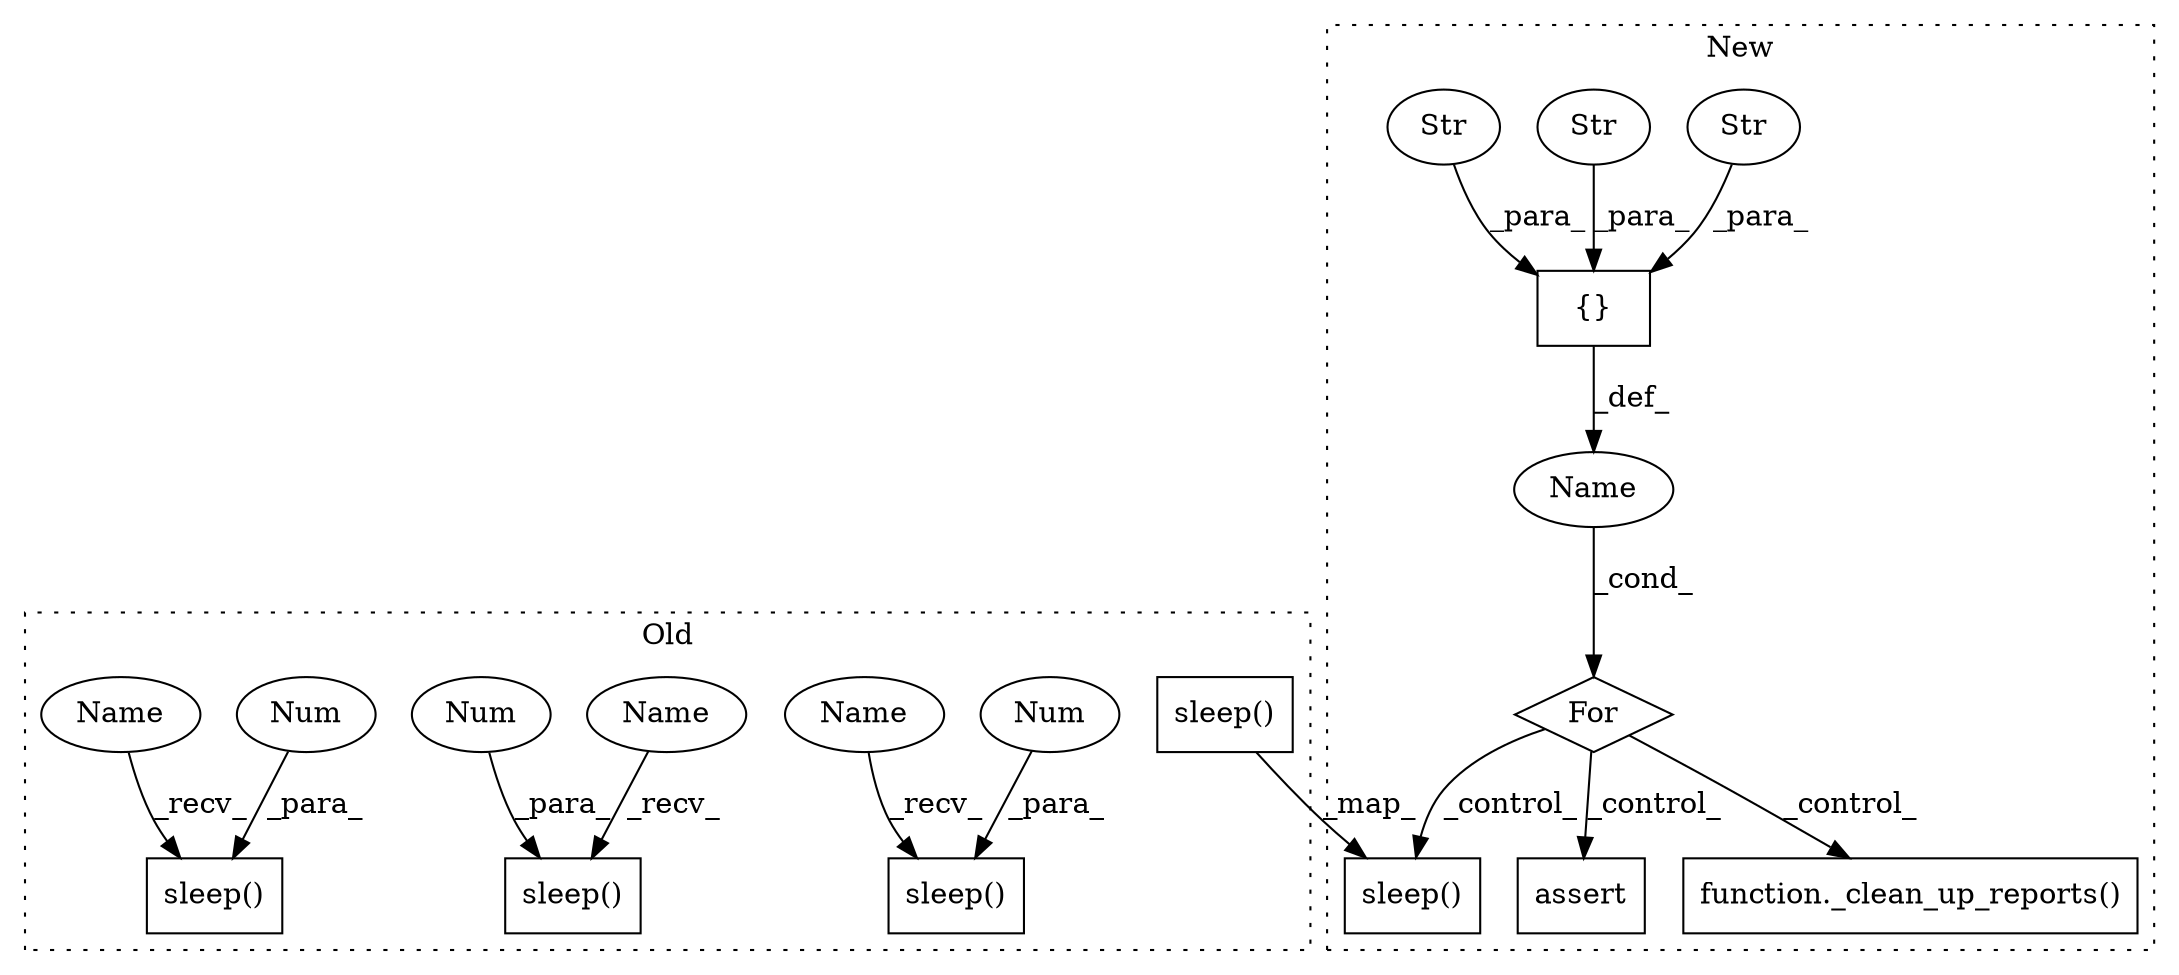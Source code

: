 digraph G {
subgraph cluster0 {
1 [label="sleep()" a="75" s="307,319" l="11,1" shape="box"];
3 [label="Num" a="76" s="318" l="1" shape="ellipse"];
4 [label="sleep()" a="75" s="617,629" l="11,1" shape="box"];
6 [label="sleep()" a="75" s="886,898" l="11,1" shape="box"];
13 [label="Num" a="76" s="628" l="1" shape="ellipse"];
15 [label="sleep()" a="75" s="1504,1516" l="11,1" shape="box"];
16 [label="Num" a="76" s="1515" l="1" shape="ellipse"];
17 [label="Name" a="87" s="617" l="4" shape="ellipse"];
18 [label="Name" a="87" s="307" l="4" shape="ellipse"];
19 [label="Name" a="87" s="1504" l="4" shape="ellipse"];
label = "Old";
style="dotted";
}
subgraph cluster1 {
2 [label="{}" a="59" s="353,376" l="1,0" shape="box"];
5 [label="sleep()" a="75" s="539,551" l="11,1" shape="box"];
7 [label="Str" a="66" s="362" l="6" shape="ellipse"];
8 [label="Str" a="66" s="354" l="6" shape="ellipse"];
9 [label="Str" a="66" s="370" l="6" shape="ellipse"];
10 [label="For" a="107" s="332,377" l="4,10" shape="diamond"];
11 [label="assert" a="65" s="716" l="7" shape="box"];
12 [label="Name" a="87" s="336" l="13" shape="ellipse"];
14 [label="function._clean_up_reports()" a="75" s="387" l="19" shape="box"];
label = "New";
style="dotted";
}
2 -> 12 [label="_def_"];
3 -> 1 [label="_para_"];
6 -> 5 [label="_map_"];
7 -> 2 [label="_para_"];
8 -> 2 [label="_para_"];
9 -> 2 [label="_para_"];
10 -> 5 [label="_control_"];
10 -> 11 [label="_control_"];
10 -> 14 [label="_control_"];
12 -> 10 [label="_cond_"];
13 -> 4 [label="_para_"];
16 -> 15 [label="_para_"];
17 -> 4 [label="_recv_"];
18 -> 1 [label="_recv_"];
19 -> 15 [label="_recv_"];
}